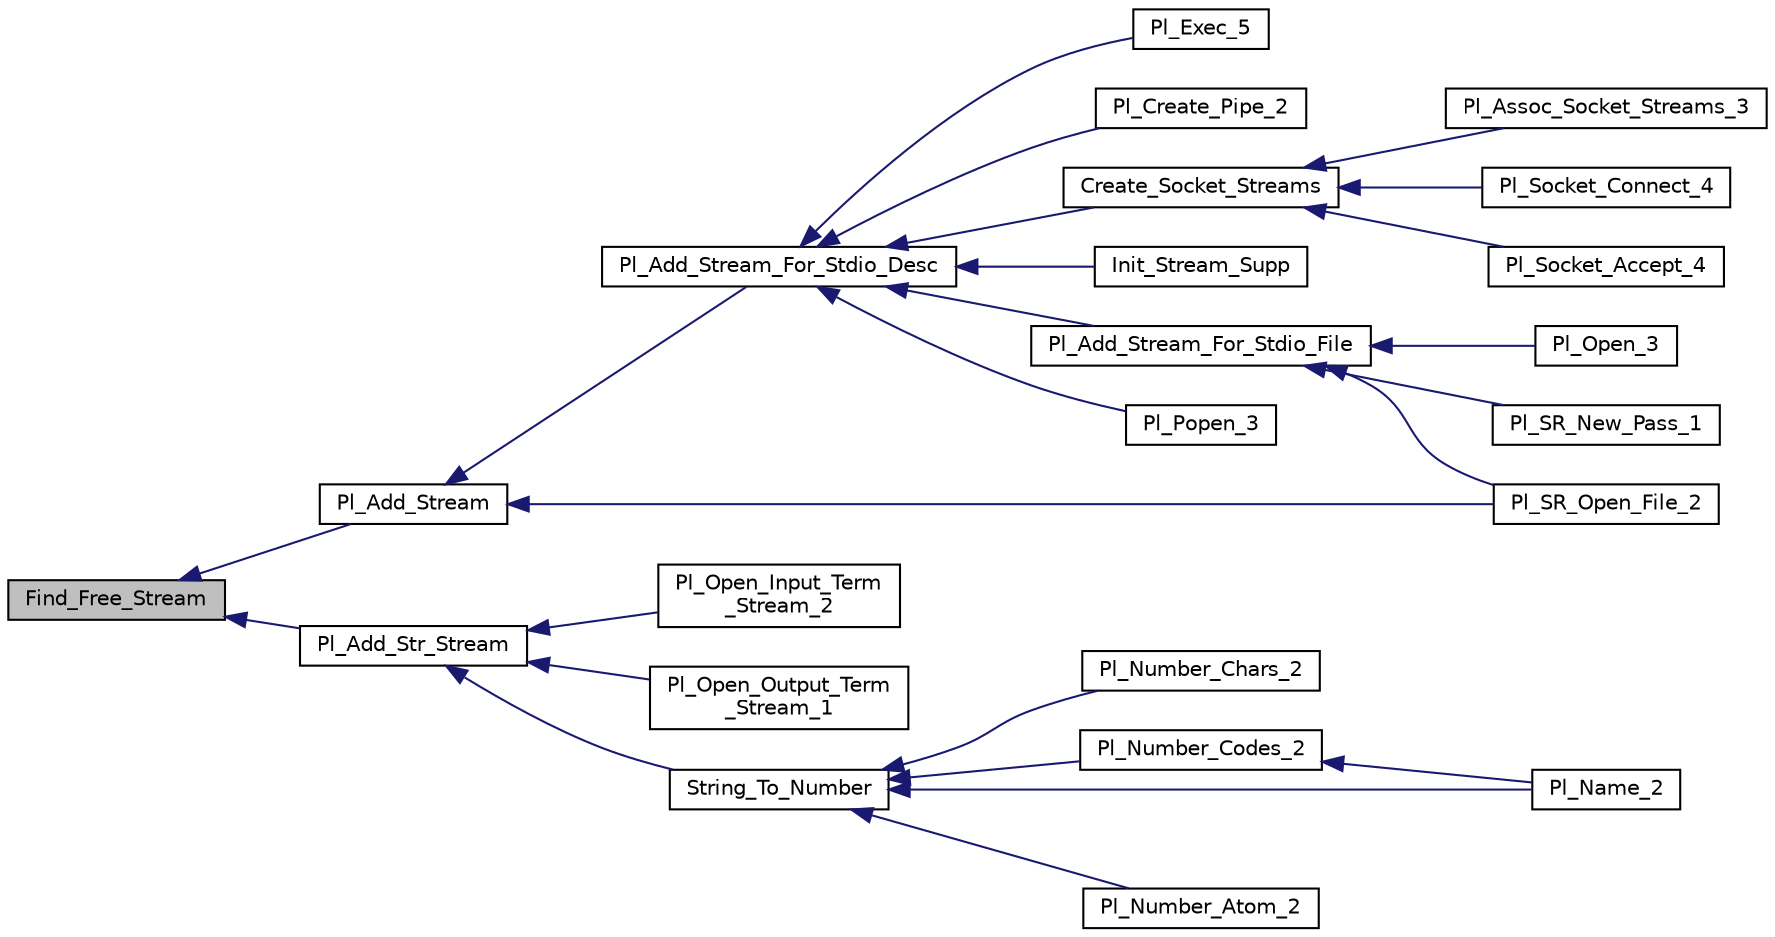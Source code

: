 digraph "Find_Free_Stream"
{
  edge [fontname="Helvetica",fontsize="10",labelfontname="Helvetica",labelfontsize="10"];
  node [fontname="Helvetica",fontsize="10",shape=record];
  rankdir="LR";
  Node1 [label="Find_Free_Stream",height=0.2,width=0.4,color="black", fillcolor="grey75", style="filled", fontcolor="black"];
  Node1 -> Node2 [dir="back",color="midnightblue",fontsize="10",style="solid",fontname="Helvetica"];
  Node2 [label="Pl_Add_Stream",height=0.2,width=0.4,color="black", fillcolor="white", style="filled",URL="$stream__supp_8h.html#a4d7fa50881abdd578ce6b4da9611415c"];
  Node2 -> Node3 [dir="back",color="midnightblue",fontsize="10",style="solid",fontname="Helvetica"];
  Node3 [label="Pl_SR_Open_File_2",height=0.2,width=0.4,color="black", fillcolor="white", style="filled",URL="$src__rdr__c_8c.html#ae6f2889304119849adebc18b8d5a305e"];
  Node2 -> Node4 [dir="back",color="midnightblue",fontsize="10",style="solid",fontname="Helvetica"];
  Node4 [label="Pl_Add_Stream_For_Stdio_Desc",height=0.2,width=0.4,color="black", fillcolor="white", style="filled",URL="$stream__supp_8h.html#af51b9456aea611c5b52f856cdbe23b50"];
  Node4 -> Node5 [dir="back",color="midnightblue",fontsize="10",style="solid",fontname="Helvetica"];
  Node5 [label="Pl_Popen_3",height=0.2,width=0.4,color="black", fillcolor="white", style="filled",URL="$os__interf__c_8c.html#a9d0485252a3b1c89182aa8c836af7343"];
  Node4 -> Node6 [dir="back",color="midnightblue",fontsize="10",style="solid",fontname="Helvetica"];
  Node6 [label="Pl_Exec_5",height=0.2,width=0.4,color="black", fillcolor="white", style="filled",URL="$os__interf__c_8c.html#aded08a658582be142616062585180aaa"];
  Node4 -> Node7 [dir="back",color="midnightblue",fontsize="10",style="solid",fontname="Helvetica"];
  Node7 [label="Pl_Create_Pipe_2",height=0.2,width=0.4,color="black", fillcolor="white", style="filled",URL="$os__interf__c_8c.html#ab3f1eca6ee6babddf88815166e3c08ee"];
  Node4 -> Node8 [dir="back",color="midnightblue",fontsize="10",style="solid",fontname="Helvetica"];
  Node8 [label="Create_Socket_Streams",height=0.2,width=0.4,color="black", fillcolor="white", style="filled",URL="$sockets__c_8c.html#a0d079005d2c64521c4431e8652047ec1"];
  Node8 -> Node9 [dir="back",color="midnightblue",fontsize="10",style="solid",fontname="Helvetica"];
  Node9 [label="Pl_Socket_Connect_4",height=0.2,width=0.4,color="black", fillcolor="white", style="filled",URL="$sockets__c_8c.html#abbe3fb80935b07d8fb995acffb3c9c94"];
  Node8 -> Node10 [dir="back",color="midnightblue",fontsize="10",style="solid",fontname="Helvetica"];
  Node10 [label="Pl_Socket_Accept_4",height=0.2,width=0.4,color="black", fillcolor="white", style="filled",URL="$sockets__c_8c.html#ae82e005638fc6d4c1cc9bb0fe3b3c6e3"];
  Node8 -> Node11 [dir="back",color="midnightblue",fontsize="10",style="solid",fontname="Helvetica"];
  Node11 [label="Pl_Assoc_Socket_Streams_3",height=0.2,width=0.4,color="black", fillcolor="white", style="filled",URL="$sockets__c_8c.html#a6f439469b5fd39d24f5bca6ee6e0ba33"];
  Node4 -> Node12 [dir="back",color="midnightblue",fontsize="10",style="solid",fontname="Helvetica"];
  Node12 [label="Init_Stream_Supp",height=0.2,width=0.4,color="black", fillcolor="white", style="filled",URL="$stream__supp_8c.html#a46a2de744d0ab922af4d2edc06e1ac48"];
  Node4 -> Node13 [dir="back",color="midnightblue",fontsize="10",style="solid",fontname="Helvetica"];
  Node13 [label="Pl_Add_Stream_For_Stdio_File",height=0.2,width=0.4,color="black", fillcolor="white", style="filled",URL="$stream__supp_8h.html#a4b575b16d8ce4212e975f935d57851f2"];
  Node13 -> Node3 [dir="back",color="midnightblue",fontsize="10",style="solid",fontname="Helvetica"];
  Node13 -> Node14 [dir="back",color="midnightblue",fontsize="10",style="solid",fontname="Helvetica"];
  Node14 [label="Pl_SR_New_Pass_1",height=0.2,width=0.4,color="black", fillcolor="white", style="filled",URL="$src__rdr__c_8c.html#a260024335c542b6e1dacb6252ab5e1cc"];
  Node13 -> Node15 [dir="back",color="midnightblue",fontsize="10",style="solid",fontname="Helvetica"];
  Node15 [label="Pl_Open_3",height=0.2,width=0.4,color="black", fillcolor="white", style="filled",URL="$stream__c_8c.html#a2c2540e03dfb396a35d223d58ea53a29"];
  Node1 -> Node16 [dir="back",color="midnightblue",fontsize="10",style="solid",fontname="Helvetica"];
  Node16 [label="Pl_Add_Str_Stream",height=0.2,width=0.4,color="black", fillcolor="white", style="filled",URL="$stream__supp_8h.html#abc6cb27a35dbac2ebfa72acf4808b2ce"];
  Node16 -> Node17 [dir="back",color="midnightblue",fontsize="10",style="solid",fontname="Helvetica"];
  Node17 [label="String_To_Number",height=0.2,width=0.4,color="black", fillcolor="white", style="filled",URL="$atom__c_8c.html#a45d43288afc4447eb5e8a1bced9fd5a3"];
  Node17 -> Node18 [dir="back",color="midnightblue",fontsize="10",style="solid",fontname="Helvetica"];
  Node18 [label="Pl_Number_Atom_2",height=0.2,width=0.4,color="black", fillcolor="white", style="filled",URL="$atom__c_8c.html#adc47dd028d6500b7136923c50fb7f0ab"];
  Node17 -> Node19 [dir="back",color="midnightblue",fontsize="10",style="solid",fontname="Helvetica"];
  Node19 [label="Pl_Number_Chars_2",height=0.2,width=0.4,color="black", fillcolor="white", style="filled",URL="$atom__c_8c.html#a227fc472d79309e81af1f91e7e236951"];
  Node17 -> Node20 [dir="back",color="midnightblue",fontsize="10",style="solid",fontname="Helvetica"];
  Node20 [label="Pl_Number_Codes_2",height=0.2,width=0.4,color="black", fillcolor="white", style="filled",URL="$atom__c_8c.html#ae89fe3df220d385008f49c583dc41d32"];
  Node20 -> Node21 [dir="back",color="midnightblue",fontsize="10",style="solid",fontname="Helvetica"];
  Node21 [label="Pl_Name_2",height=0.2,width=0.4,color="black", fillcolor="white", style="filled",URL="$atom__c_8c.html#af3d13cb1d0fbb3208789ea87cf806fdb"];
  Node17 -> Node21 [dir="back",color="midnightblue",fontsize="10",style="solid",fontname="Helvetica"];
  Node16 -> Node22 [dir="back",color="midnightblue",fontsize="10",style="solid",fontname="Helvetica"];
  Node22 [label="Pl_Open_Input_Term\l_Stream_2",height=0.2,width=0.4,color="black", fillcolor="white", style="filled",URL="$stream__c_8c.html#a5509c863559e52e3f79d862fdb121edb"];
  Node16 -> Node23 [dir="back",color="midnightblue",fontsize="10",style="solid",fontname="Helvetica"];
  Node23 [label="Pl_Open_Output_Term\l_Stream_1",height=0.2,width=0.4,color="black", fillcolor="white", style="filled",URL="$stream__c_8c.html#a70d91f642e6a102021db762b75f5c635"];
}
